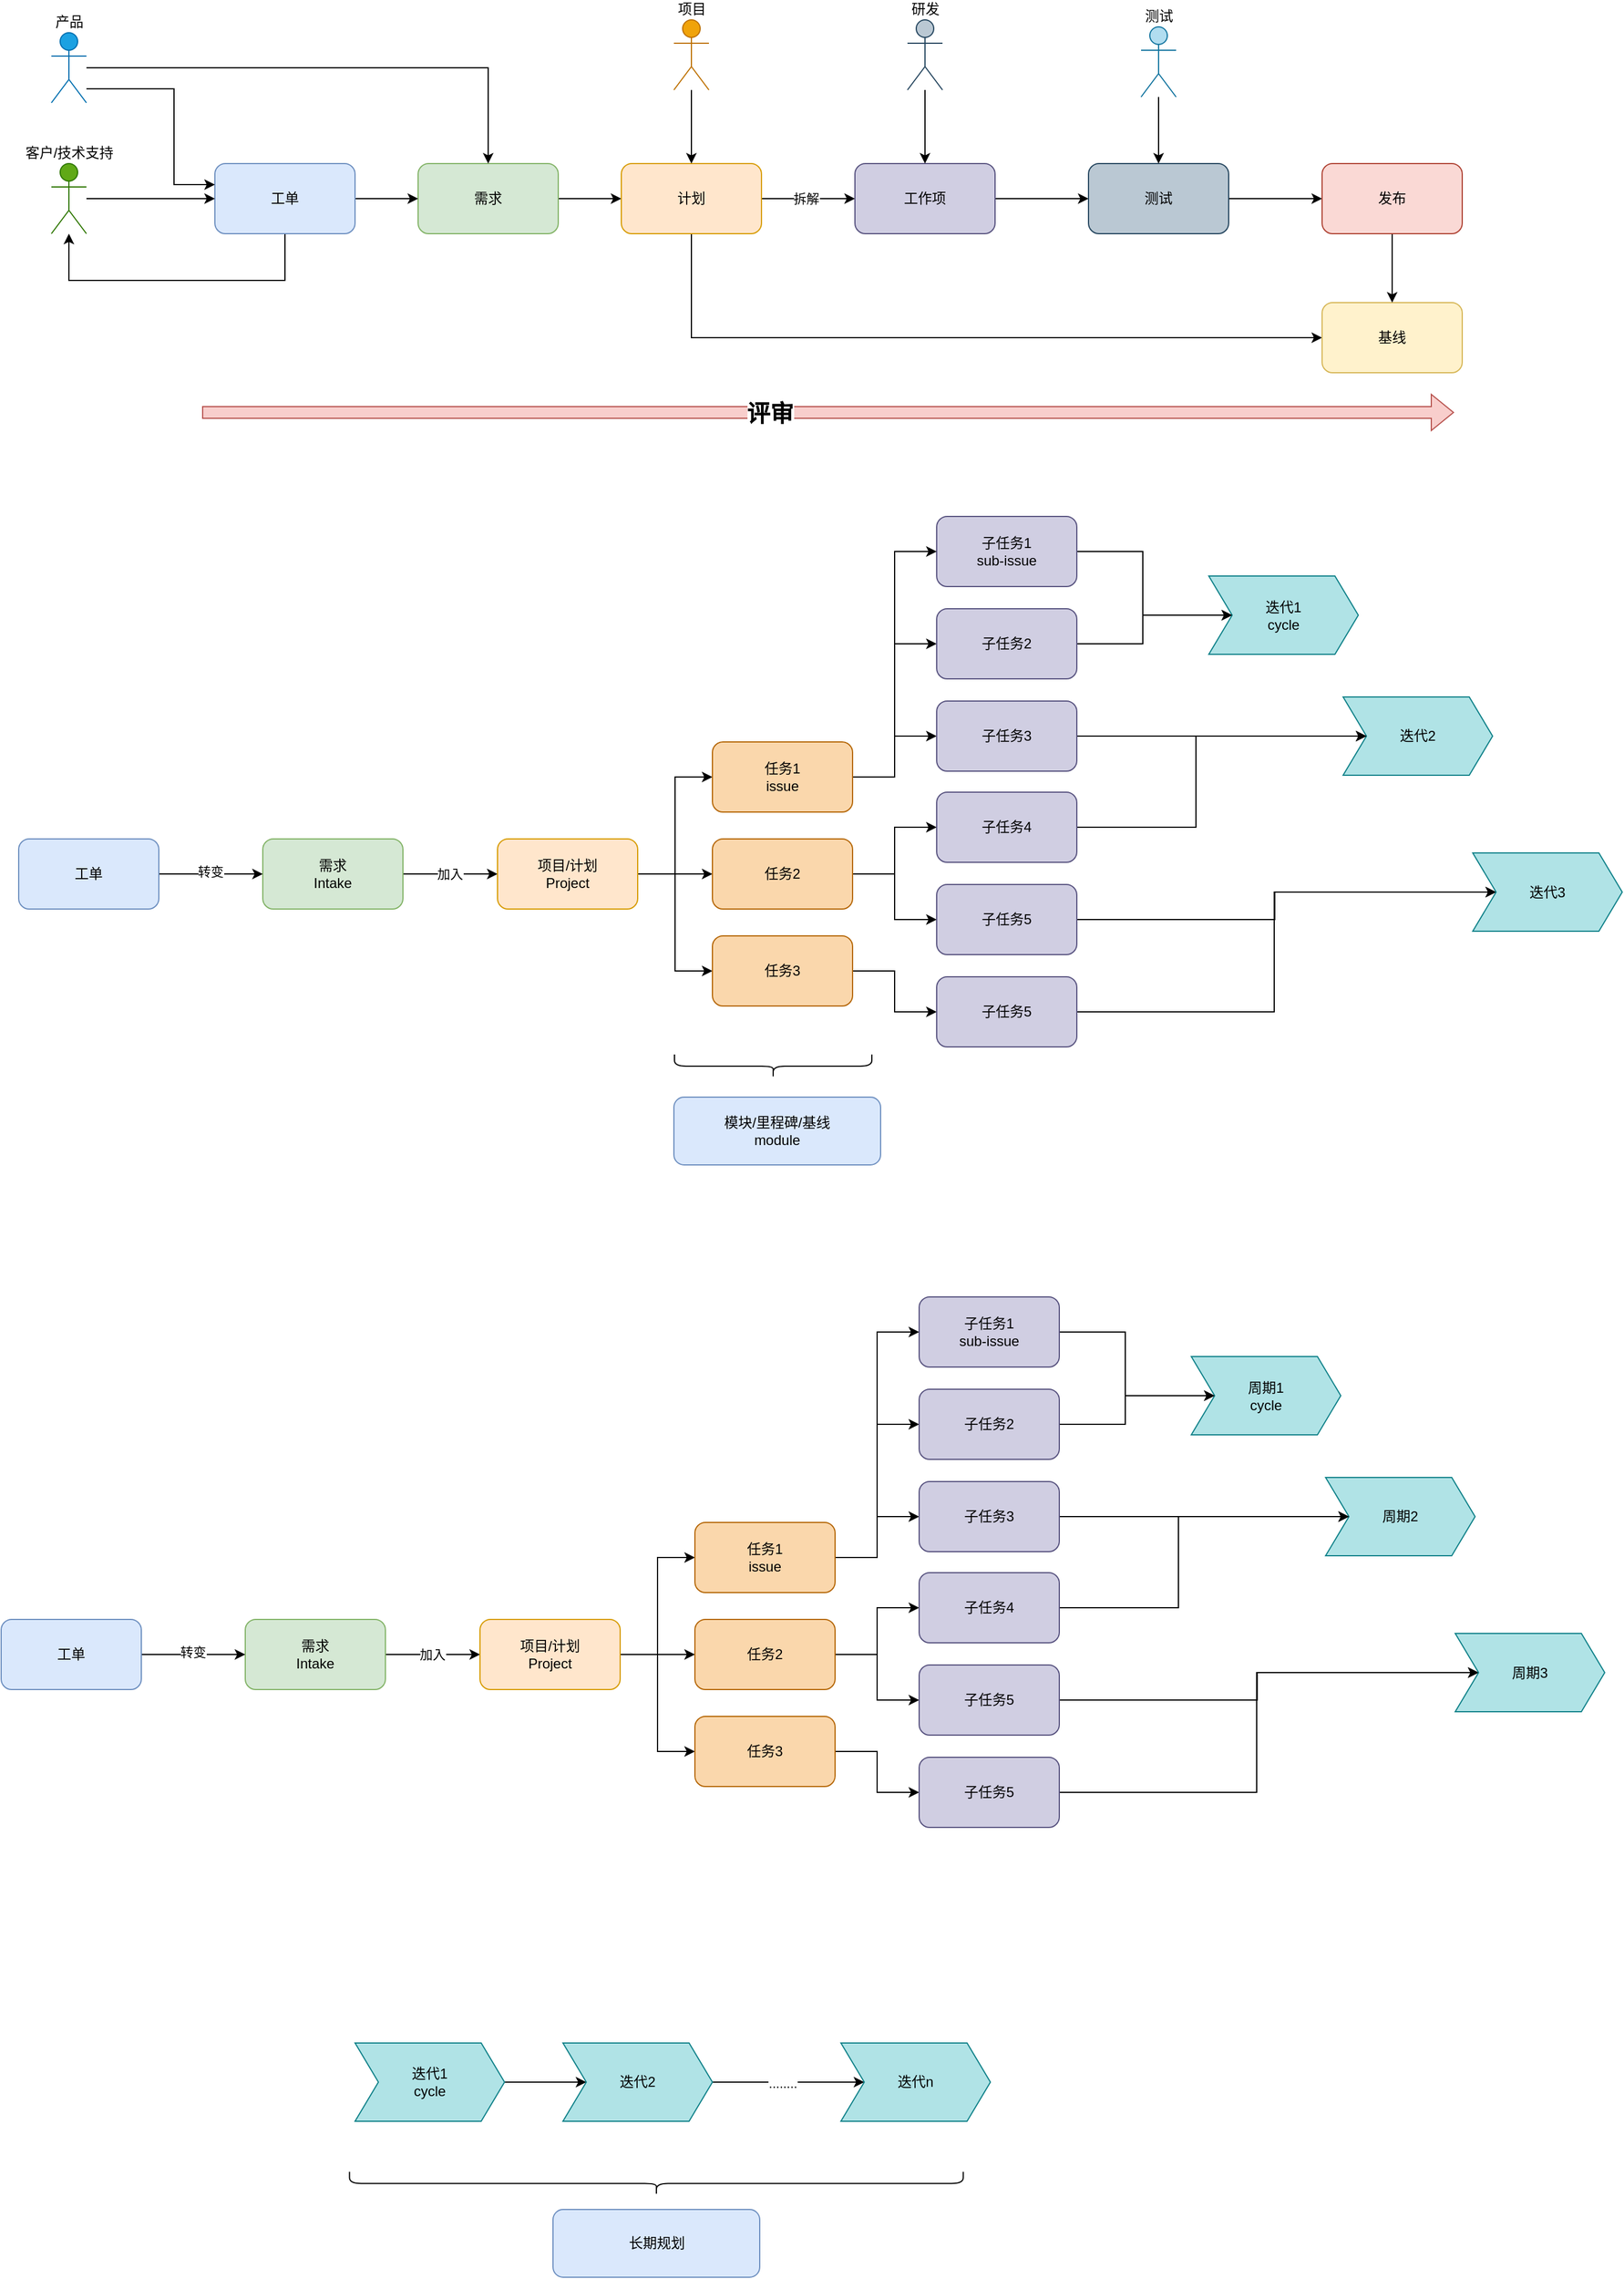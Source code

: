 <mxfile version="22.1.2" type="device">
  <diagram name="第 1 页" id="KvFj1vtz0cAGs4UK_0Cq">
    <mxGraphModel dx="1805" dy="877" grid="0" gridSize="10" guides="1" tooltips="1" connect="1" arrows="1" fold="1" page="0" pageScale="1" pageWidth="827" pageHeight="1169" math="0" shadow="0">
      <root>
        <mxCell id="0" />
        <mxCell id="1" parent="0" />
        <mxCell id="QniC1U9j3n0AwLA7DJol-1" value="" style="edgeStyle=orthogonalEdgeStyle;rounded=0;orthogonalLoop=1;jettySize=auto;html=1;" parent="1" source="QniC1U9j3n0AwLA7DJol-2" target="QniC1U9j3n0AwLA7DJol-6" edge="1">
          <mxGeometry relative="1" as="geometry" />
        </mxCell>
        <mxCell id="QniC1U9j3n0AwLA7DJol-2" value="需求" style="rounded=1;whiteSpace=wrap;html=1;fillColor=#d5e8d4;strokeColor=#82b366;" parent="1" vertex="1">
          <mxGeometry x="26" y="272" width="120" height="60" as="geometry" />
        </mxCell>
        <mxCell id="QniC1U9j3n0AwLA7DJol-3" value="" style="edgeStyle=orthogonalEdgeStyle;rounded=0;orthogonalLoop=1;jettySize=auto;html=1;" parent="1" source="QniC1U9j3n0AwLA7DJol-6" target="QniC1U9j3n0AwLA7DJol-21" edge="1">
          <mxGeometry relative="1" as="geometry" />
        </mxCell>
        <mxCell id="QniC1U9j3n0AwLA7DJol-4" value="拆解" style="edgeLabel;html=1;align=center;verticalAlign=middle;resizable=0;points=[];" parent="QniC1U9j3n0AwLA7DJol-3" vertex="1" connectable="0">
          <mxGeometry x="-0.047" relative="1" as="geometry">
            <mxPoint as="offset" />
          </mxGeometry>
        </mxCell>
        <mxCell id="QniC1U9j3n0AwLA7DJol-5" style="edgeStyle=orthogonalEdgeStyle;rounded=0;orthogonalLoop=1;jettySize=auto;html=1;entryX=0;entryY=0.5;entryDx=0;entryDy=0;" parent="1" source="QniC1U9j3n0AwLA7DJol-6" target="QniC1U9j3n0AwLA7DJol-10" edge="1">
          <mxGeometry relative="1" as="geometry">
            <Array as="points">
              <mxPoint x="260" y="421" />
            </Array>
          </mxGeometry>
        </mxCell>
        <mxCell id="QniC1U9j3n0AwLA7DJol-6" value="计划" style="rounded=1;whiteSpace=wrap;html=1;fillColor=#ffe6cc;strokeColor=#d79b00;" parent="1" vertex="1">
          <mxGeometry x="200" y="272" width="120" height="60" as="geometry" />
        </mxCell>
        <mxCell id="QniC1U9j3n0AwLA7DJol-7" style="edgeStyle=orthogonalEdgeStyle;rounded=0;orthogonalLoop=1;jettySize=auto;html=1;" parent="1" source="QniC1U9j3n0AwLA7DJol-9" target="QniC1U9j3n0AwLA7DJol-2" edge="1">
          <mxGeometry relative="1" as="geometry" />
        </mxCell>
        <mxCell id="QniC1U9j3n0AwLA7DJol-8" style="edgeStyle=orthogonalEdgeStyle;rounded=0;orthogonalLoop=1;jettySize=auto;html=1;" parent="1" source="QniC1U9j3n0AwLA7DJol-9" target="QniC1U9j3n0AwLA7DJol-14" edge="1">
          <mxGeometry relative="1" as="geometry">
            <mxPoint x="-279" y="341" as="targetPoint" />
            <Array as="points">
              <mxPoint x="-88" y="372" />
              <mxPoint x="-273" y="372" />
            </Array>
          </mxGeometry>
        </mxCell>
        <mxCell id="QniC1U9j3n0AwLA7DJol-9" value="工单" style="rounded=1;whiteSpace=wrap;html=1;fillColor=#dae8fc;strokeColor=#6c8ebf;" parent="1" vertex="1">
          <mxGeometry x="-148" y="272" width="120" height="60" as="geometry" />
        </mxCell>
        <mxCell id="QniC1U9j3n0AwLA7DJol-10" value="基线" style="rounded=1;whiteSpace=wrap;html=1;fillColor=#fff2cc;strokeColor=#d6b656;" parent="1" vertex="1">
          <mxGeometry x="800" y="391" width="120" height="60" as="geometry" />
        </mxCell>
        <mxCell id="QniC1U9j3n0AwLA7DJol-11" value="" style="shape=flexArrow;endArrow=classic;html=1;rounded=0;fillColor=#f8cecc;strokeColor=#b85450;fontSize=23;fontStyle=1" parent="1" edge="1">
          <mxGeometry width="50" height="50" relative="1" as="geometry">
            <mxPoint x="-159" y="485" as="sourcePoint" />
            <mxPoint x="913" y="485" as="targetPoint" />
          </mxGeometry>
        </mxCell>
        <mxCell id="QniC1U9j3n0AwLA7DJol-12" value="评审" style="edgeLabel;html=1;align=center;verticalAlign=middle;resizable=0;points=[];fontStyle=1;fontSize=20;" parent="QniC1U9j3n0AwLA7DJol-11" vertex="1" connectable="0">
          <mxGeometry x="-0.094" y="-5" relative="1" as="geometry">
            <mxPoint y="-5" as="offset" />
          </mxGeometry>
        </mxCell>
        <mxCell id="QniC1U9j3n0AwLA7DJol-13" style="edgeStyle=orthogonalEdgeStyle;rounded=0;orthogonalLoop=1;jettySize=auto;html=1;" parent="1" source="QniC1U9j3n0AwLA7DJol-14" target="QniC1U9j3n0AwLA7DJol-9" edge="1">
          <mxGeometry relative="1" as="geometry" />
        </mxCell>
        <mxCell id="QniC1U9j3n0AwLA7DJol-14" value="客户/技术支持" style="shape=umlActor;verticalLabelPosition=top;verticalAlign=bottom;html=1;outlineConnect=0;fillColor=#60a917;fontColor=#000000;strokeColor=#2D7600;labelPosition=center;align=center;" parent="1" vertex="1">
          <mxGeometry x="-288" y="272" width="30" height="60" as="geometry" />
        </mxCell>
        <mxCell id="QniC1U9j3n0AwLA7DJol-15" style="edgeStyle=orthogonalEdgeStyle;rounded=0;orthogonalLoop=1;jettySize=auto;html=1;" parent="1" source="QniC1U9j3n0AwLA7DJol-17" target="QniC1U9j3n0AwLA7DJol-9" edge="1">
          <mxGeometry relative="1" as="geometry">
            <Array as="points">
              <mxPoint x="-183" y="208" />
              <mxPoint x="-183" y="290" />
            </Array>
          </mxGeometry>
        </mxCell>
        <mxCell id="QniC1U9j3n0AwLA7DJol-16" style="edgeStyle=orthogonalEdgeStyle;rounded=0;orthogonalLoop=1;jettySize=auto;html=1;" parent="1" source="QniC1U9j3n0AwLA7DJol-17" target="QniC1U9j3n0AwLA7DJol-2" edge="1">
          <mxGeometry relative="1" as="geometry" />
        </mxCell>
        <mxCell id="QniC1U9j3n0AwLA7DJol-17" value="产品" style="shape=umlActor;verticalLabelPosition=top;verticalAlign=bottom;html=1;outlineConnect=0;fillColor=#1ba1e2;fontColor=default;strokeColor=#006EAF;labelPosition=center;align=center;" parent="1" vertex="1">
          <mxGeometry x="-288" y="160" width="30" height="60" as="geometry" />
        </mxCell>
        <mxCell id="QniC1U9j3n0AwLA7DJol-18" value="" style="edgeStyle=orthogonalEdgeStyle;rounded=0;orthogonalLoop=1;jettySize=auto;html=1;" parent="1" source="QniC1U9j3n0AwLA7DJol-19" target="QniC1U9j3n0AwLA7DJol-6" edge="1">
          <mxGeometry relative="1" as="geometry" />
        </mxCell>
        <mxCell id="QniC1U9j3n0AwLA7DJol-19" value="项目" style="shape=umlActor;verticalLabelPosition=top;verticalAlign=bottom;html=1;outlineConnect=0;fillColor=#f0a30a;fontColor=#000000;strokeColor=#BD7000;labelPosition=center;align=center;" parent="1" vertex="1">
          <mxGeometry x="245" y="149" width="30" height="60" as="geometry" />
        </mxCell>
        <mxCell id="QniC1U9j3n0AwLA7DJol-20" value="" style="edgeStyle=orthogonalEdgeStyle;rounded=0;orthogonalLoop=1;jettySize=auto;html=1;" parent="1" source="QniC1U9j3n0AwLA7DJol-21" target="QniC1U9j3n0AwLA7DJol-23" edge="1">
          <mxGeometry relative="1" as="geometry" />
        </mxCell>
        <mxCell id="QniC1U9j3n0AwLA7DJol-21" value="工作项" style="rounded=1;whiteSpace=wrap;html=1;fillColor=#d0cee2;strokeColor=#56517e;" parent="1" vertex="1">
          <mxGeometry x="400" y="272" width="120" height="60" as="geometry" />
        </mxCell>
        <mxCell id="QniC1U9j3n0AwLA7DJol-22" value="" style="edgeStyle=orthogonalEdgeStyle;rounded=0;orthogonalLoop=1;jettySize=auto;html=1;" parent="1" source="QniC1U9j3n0AwLA7DJol-23" target="QniC1U9j3n0AwLA7DJol-25" edge="1">
          <mxGeometry relative="1" as="geometry" />
        </mxCell>
        <mxCell id="QniC1U9j3n0AwLA7DJol-23" value="测试" style="rounded=1;whiteSpace=wrap;html=1;fillColor=#bac8d3;strokeColor=#23445d;" parent="1" vertex="1">
          <mxGeometry x="600" y="272" width="120" height="60" as="geometry" />
        </mxCell>
        <mxCell id="QniC1U9j3n0AwLA7DJol-24" value="" style="edgeStyle=orthogonalEdgeStyle;rounded=0;orthogonalLoop=1;jettySize=auto;html=1;" parent="1" source="QniC1U9j3n0AwLA7DJol-25" target="QniC1U9j3n0AwLA7DJol-10" edge="1">
          <mxGeometry relative="1" as="geometry" />
        </mxCell>
        <mxCell id="QniC1U9j3n0AwLA7DJol-25" value="发布" style="rounded=1;whiteSpace=wrap;html=1;fillColor=#fad9d5;strokeColor=#ae4132;" parent="1" vertex="1">
          <mxGeometry x="800" y="272" width="120" height="60" as="geometry" />
        </mxCell>
        <mxCell id="QniC1U9j3n0AwLA7DJol-26" value="" style="edgeStyle=orthogonalEdgeStyle;rounded=0;orthogonalLoop=1;jettySize=auto;html=1;" parent="1" source="QniC1U9j3n0AwLA7DJol-27" target="QniC1U9j3n0AwLA7DJol-21" edge="1">
          <mxGeometry relative="1" as="geometry" />
        </mxCell>
        <mxCell id="QniC1U9j3n0AwLA7DJol-27" value="研发" style="shape=umlActor;verticalLabelPosition=top;verticalAlign=bottom;html=1;outlineConnect=0;fillColor=#bac8d3;strokeColor=#23445d;labelPosition=center;align=center;" parent="1" vertex="1">
          <mxGeometry x="445" y="149" width="30" height="60" as="geometry" />
        </mxCell>
        <mxCell id="QniC1U9j3n0AwLA7DJol-28" value="" style="edgeStyle=orthogonalEdgeStyle;rounded=0;orthogonalLoop=1;jettySize=auto;html=1;" parent="1" source="QniC1U9j3n0AwLA7DJol-29" target="QniC1U9j3n0AwLA7DJol-23" edge="1">
          <mxGeometry relative="1" as="geometry" />
        </mxCell>
        <mxCell id="QniC1U9j3n0AwLA7DJol-29" value="测试" style="shape=umlActor;verticalLabelPosition=top;verticalAlign=bottom;html=1;outlineConnect=0;fillColor=#b1ddf0;strokeColor=#10739e;labelPosition=center;align=center;" parent="1" vertex="1">
          <mxGeometry x="645" y="155" width="30" height="60" as="geometry" />
        </mxCell>
        <mxCell id="QniC1U9j3n0AwLA7DJol-30" value="" style="edgeStyle=orthogonalEdgeStyle;rounded=0;orthogonalLoop=1;jettySize=auto;html=1;" parent="1" source="QniC1U9j3n0AwLA7DJol-32" target="QniC1U9j3n0AwLA7DJol-36" edge="1">
          <mxGeometry relative="1" as="geometry" />
        </mxCell>
        <mxCell id="QniC1U9j3n0AwLA7DJol-31" value="加入" style="edgeLabel;html=1;align=center;verticalAlign=middle;resizable=0;points=[];" parent="QniC1U9j3n0AwLA7DJol-30" vertex="1" connectable="0">
          <mxGeometry x="-0.015" relative="1" as="geometry">
            <mxPoint as="offset" />
          </mxGeometry>
        </mxCell>
        <mxCell id="QniC1U9j3n0AwLA7DJol-32" value="需求&lt;br&gt;Intake" style="rounded=1;whiteSpace=wrap;html=1;fillColor=#d5e8d4;strokeColor=#82b366;" parent="1" vertex="1">
          <mxGeometry x="-107" y="850" width="120" height="60" as="geometry" />
        </mxCell>
        <mxCell id="QniC1U9j3n0AwLA7DJol-33" style="edgeStyle=orthogonalEdgeStyle;rounded=0;orthogonalLoop=1;jettySize=auto;html=1;" parent="1" source="QniC1U9j3n0AwLA7DJol-36" target="QniC1U9j3n0AwLA7DJol-45" edge="1">
          <mxGeometry relative="1" as="geometry">
            <Array as="points">
              <mxPoint x="246" y="880" />
              <mxPoint x="246" y="797" />
            </Array>
          </mxGeometry>
        </mxCell>
        <mxCell id="QniC1U9j3n0AwLA7DJol-34" style="edgeStyle=orthogonalEdgeStyle;rounded=0;orthogonalLoop=1;jettySize=auto;html=1;" parent="1" source="QniC1U9j3n0AwLA7DJol-36" target="QniC1U9j3n0AwLA7DJol-48" edge="1">
          <mxGeometry relative="1" as="geometry" />
        </mxCell>
        <mxCell id="QniC1U9j3n0AwLA7DJol-35" style="edgeStyle=orthogonalEdgeStyle;rounded=0;orthogonalLoop=1;jettySize=auto;html=1;" parent="1" source="QniC1U9j3n0AwLA7DJol-36" target="QniC1U9j3n0AwLA7DJol-50" edge="1">
          <mxGeometry relative="1" as="geometry">
            <Array as="points">
              <mxPoint x="246" y="880" />
              <mxPoint x="246" y="963" />
            </Array>
          </mxGeometry>
        </mxCell>
        <mxCell id="QniC1U9j3n0AwLA7DJol-36" value="项目/计划&lt;div&gt;Project&lt;/div&gt;" style="rounded=1;whiteSpace=wrap;html=1;fillColor=#ffe6cc;strokeColor=#d79b00;" parent="1" vertex="1">
          <mxGeometry x="94" y="850" width="120" height="60" as="geometry" />
        </mxCell>
        <mxCell id="QniC1U9j3n0AwLA7DJol-37" value="" style="edgeStyle=orthogonalEdgeStyle;rounded=0;orthogonalLoop=1;jettySize=auto;html=1;" parent="1" source="QniC1U9j3n0AwLA7DJol-39" target="QniC1U9j3n0AwLA7DJol-32" edge="1">
          <mxGeometry relative="1" as="geometry" />
        </mxCell>
        <mxCell id="QniC1U9j3n0AwLA7DJol-38" value="转变" style="edgeLabel;html=1;align=center;verticalAlign=middle;resizable=0;points=[];" parent="QniC1U9j3n0AwLA7DJol-37" vertex="1" connectable="0">
          <mxGeometry x="-0.025" y="2" relative="1" as="geometry">
            <mxPoint as="offset" />
          </mxGeometry>
        </mxCell>
        <mxCell id="QniC1U9j3n0AwLA7DJol-39" value="工单" style="rounded=1;whiteSpace=wrap;html=1;fillColor=#dae8fc;strokeColor=#6c8ebf;" parent="1" vertex="1">
          <mxGeometry x="-316" y="850" width="120" height="60" as="geometry" />
        </mxCell>
        <mxCell id="QniC1U9j3n0AwLA7DJol-40" style="edgeStyle=orthogonalEdgeStyle;rounded=0;orthogonalLoop=1;jettySize=auto;html=1;entryX=0;entryY=0.5;entryDx=0;entryDy=0;" parent="1" source="QniC1U9j3n0AwLA7DJol-41" target="QniC1U9j3n0AwLA7DJol-51" edge="1">
          <mxGeometry relative="1" as="geometry" />
        </mxCell>
        <mxCell id="QniC1U9j3n0AwLA7DJol-41" value="子任务1&lt;div&gt;sub-issue&lt;br&gt;&lt;/div&gt;" style="rounded=1;whiteSpace=wrap;html=1;fillColor=#d0cee2;strokeColor=#56517e;" parent="1" vertex="1">
          <mxGeometry x="470" y="574" width="120" height="60" as="geometry" />
        </mxCell>
        <mxCell id="QniC1U9j3n0AwLA7DJol-42" style="edgeStyle=orthogonalEdgeStyle;rounded=0;orthogonalLoop=1;jettySize=auto;html=1;entryX=0;entryY=0.5;entryDx=0;entryDy=0;" parent="1" source="QniC1U9j3n0AwLA7DJol-45" target="QniC1U9j3n0AwLA7DJol-41" edge="1">
          <mxGeometry relative="1" as="geometry" />
        </mxCell>
        <mxCell id="QniC1U9j3n0AwLA7DJol-43" style="edgeStyle=orthogonalEdgeStyle;rounded=0;orthogonalLoop=1;jettySize=auto;html=1;entryX=0;entryY=0.5;entryDx=0;entryDy=0;" parent="1" source="QniC1U9j3n0AwLA7DJol-45" target="QniC1U9j3n0AwLA7DJol-54" edge="1">
          <mxGeometry relative="1" as="geometry" />
        </mxCell>
        <mxCell id="QniC1U9j3n0AwLA7DJol-44" style="edgeStyle=orthogonalEdgeStyle;rounded=0;orthogonalLoop=1;jettySize=auto;html=1;entryX=0;entryY=0.5;entryDx=0;entryDy=0;" parent="1" source="QniC1U9j3n0AwLA7DJol-45" target="QniC1U9j3n0AwLA7DJol-56" edge="1">
          <mxGeometry relative="1" as="geometry" />
        </mxCell>
        <mxCell id="QniC1U9j3n0AwLA7DJol-45" value="任务1&lt;div&gt;issue&lt;br&gt;&lt;/div&gt;" style="rounded=1;whiteSpace=wrap;html=1;fillColor=#fad7ac;strokeColor=#b46504;" parent="1" vertex="1">
          <mxGeometry x="278" y="767" width="120" height="60" as="geometry" />
        </mxCell>
        <mxCell id="QniC1U9j3n0AwLA7DJol-46" style="edgeStyle=orthogonalEdgeStyle;rounded=0;orthogonalLoop=1;jettySize=auto;html=1;entryX=0;entryY=0.5;entryDx=0;entryDy=0;" parent="1" source="QniC1U9j3n0AwLA7DJol-48" target="QniC1U9j3n0AwLA7DJol-58" edge="1">
          <mxGeometry relative="1" as="geometry" />
        </mxCell>
        <mxCell id="QniC1U9j3n0AwLA7DJol-47" style="edgeStyle=orthogonalEdgeStyle;rounded=0;orthogonalLoop=1;jettySize=auto;html=1;entryX=0;entryY=0.5;entryDx=0;entryDy=0;" parent="1" source="QniC1U9j3n0AwLA7DJol-48" target="QniC1U9j3n0AwLA7DJol-60" edge="1">
          <mxGeometry relative="1" as="geometry" />
        </mxCell>
        <mxCell id="QniC1U9j3n0AwLA7DJol-48" value="任务2" style="rounded=1;whiteSpace=wrap;html=1;fillColor=#fad7ac;strokeColor=#b46504;" parent="1" vertex="1">
          <mxGeometry x="278" y="850" width="120" height="60" as="geometry" />
        </mxCell>
        <mxCell id="QniC1U9j3n0AwLA7DJol-49" style="edgeStyle=orthogonalEdgeStyle;rounded=0;orthogonalLoop=1;jettySize=auto;html=1;entryX=0;entryY=0.5;entryDx=0;entryDy=0;" parent="1" source="QniC1U9j3n0AwLA7DJol-50" target="QniC1U9j3n0AwLA7DJol-62" edge="1">
          <mxGeometry relative="1" as="geometry" />
        </mxCell>
        <mxCell id="QniC1U9j3n0AwLA7DJol-50" value="任务3" style="rounded=1;whiteSpace=wrap;html=1;fillColor=#fad7ac;strokeColor=#b46504;" parent="1" vertex="1">
          <mxGeometry x="278" y="933" width="120" height="60" as="geometry" />
        </mxCell>
        <mxCell id="QniC1U9j3n0AwLA7DJol-51" value="迭代1&lt;div&gt;cycle&lt;/div&gt;" style="shape=step;perimeter=stepPerimeter;whiteSpace=wrap;html=1;fixedSize=1;fillColor=#b0e3e6;strokeColor=#0e8088;" parent="1" vertex="1">
          <mxGeometry x="703" y="625" width="128" height="67" as="geometry" />
        </mxCell>
        <mxCell id="QniC1U9j3n0AwLA7DJol-52" value="迭代2" style="shape=step;perimeter=stepPerimeter;whiteSpace=wrap;html=1;fixedSize=1;fillColor=#b0e3e6;strokeColor=#0e8088;" parent="1" vertex="1">
          <mxGeometry x="818" y="728.5" width="128" height="67" as="geometry" />
        </mxCell>
        <mxCell id="QniC1U9j3n0AwLA7DJol-53" style="edgeStyle=orthogonalEdgeStyle;rounded=0;orthogonalLoop=1;jettySize=auto;html=1;entryX=0;entryY=0.5;entryDx=0;entryDy=0;" parent="1" source="QniC1U9j3n0AwLA7DJol-54" target="QniC1U9j3n0AwLA7DJol-51" edge="1">
          <mxGeometry relative="1" as="geometry" />
        </mxCell>
        <mxCell id="QniC1U9j3n0AwLA7DJol-54" value="子任务2" style="rounded=1;whiteSpace=wrap;html=1;fillColor=#d0cee2;strokeColor=#56517e;" parent="1" vertex="1">
          <mxGeometry x="470" y="653" width="120" height="60" as="geometry" />
        </mxCell>
        <mxCell id="QniC1U9j3n0AwLA7DJol-55" style="edgeStyle=orthogonalEdgeStyle;rounded=0;orthogonalLoop=1;jettySize=auto;html=1;" parent="1" source="QniC1U9j3n0AwLA7DJol-56" target="QniC1U9j3n0AwLA7DJol-52" edge="1">
          <mxGeometry relative="1" as="geometry" />
        </mxCell>
        <mxCell id="QniC1U9j3n0AwLA7DJol-56" value="子任务3" style="rounded=1;whiteSpace=wrap;html=1;fillColor=#d0cee2;strokeColor=#56517e;" parent="1" vertex="1">
          <mxGeometry x="470" y="732" width="120" height="60" as="geometry" />
        </mxCell>
        <mxCell id="QniC1U9j3n0AwLA7DJol-57" style="edgeStyle=orthogonalEdgeStyle;rounded=0;orthogonalLoop=1;jettySize=auto;html=1;entryX=0;entryY=0.5;entryDx=0;entryDy=0;" parent="1" source="QniC1U9j3n0AwLA7DJol-58" target="QniC1U9j3n0AwLA7DJol-52" edge="1">
          <mxGeometry relative="1" as="geometry">
            <Array as="points">
              <mxPoint x="692" y="840" />
              <mxPoint x="692" y="762" />
            </Array>
          </mxGeometry>
        </mxCell>
        <mxCell id="QniC1U9j3n0AwLA7DJol-58" value="子任务4" style="rounded=1;whiteSpace=wrap;html=1;fillColor=#d0cee2;strokeColor=#56517e;" parent="1" vertex="1">
          <mxGeometry x="470" y="810" width="120" height="60" as="geometry" />
        </mxCell>
        <mxCell id="QniC1U9j3n0AwLA7DJol-59" style="edgeStyle=orthogonalEdgeStyle;rounded=0;orthogonalLoop=1;jettySize=auto;html=1;" parent="1" source="QniC1U9j3n0AwLA7DJol-60" target="QniC1U9j3n0AwLA7DJol-63" edge="1">
          <mxGeometry relative="1" as="geometry" />
        </mxCell>
        <mxCell id="QniC1U9j3n0AwLA7DJol-60" value="子任务5" style="rounded=1;whiteSpace=wrap;html=1;fillColor=#d0cee2;strokeColor=#56517e;" parent="1" vertex="1">
          <mxGeometry x="470" y="889" width="120" height="60" as="geometry" />
        </mxCell>
        <mxCell id="QniC1U9j3n0AwLA7DJol-61" style="edgeStyle=orthogonalEdgeStyle;rounded=0;orthogonalLoop=1;jettySize=auto;html=1;entryX=0;entryY=0.5;entryDx=0;entryDy=0;" parent="1" source="QniC1U9j3n0AwLA7DJol-62" target="QniC1U9j3n0AwLA7DJol-63" edge="1">
          <mxGeometry relative="1" as="geometry">
            <Array as="points">
              <mxPoint x="759" y="998" />
              <mxPoint x="759" y="895" />
            </Array>
          </mxGeometry>
        </mxCell>
        <mxCell id="QniC1U9j3n0AwLA7DJol-62" value="子任务5" style="rounded=1;whiteSpace=wrap;html=1;fillColor=#d0cee2;strokeColor=#56517e;" parent="1" vertex="1">
          <mxGeometry x="470" y="968" width="120" height="60" as="geometry" />
        </mxCell>
        <mxCell id="QniC1U9j3n0AwLA7DJol-63" value="迭代3" style="shape=step;perimeter=stepPerimeter;whiteSpace=wrap;html=1;fixedSize=1;fillColor=#b0e3e6;strokeColor=#0e8088;" parent="1" vertex="1">
          <mxGeometry x="929" y="862" width="128" height="67" as="geometry" />
        </mxCell>
        <mxCell id="QniC1U9j3n0AwLA7DJol-64" value="&lt;div&gt;模块/里程碑/基线&lt;/div&gt;module" style="rounded=1;whiteSpace=wrap;html=1;fillColor=#dae8fc;strokeColor=#6c8ebf;" parent="1" vertex="1">
          <mxGeometry x="245" y="1071" width="177" height="58" as="geometry" />
        </mxCell>
        <mxCell id="QniC1U9j3n0AwLA7DJol-65" value="" style="shape=curlyBracket;whiteSpace=wrap;html=1;rounded=1;flipH=1;labelPosition=right;verticalLabelPosition=middle;align=left;verticalAlign=middle;rotation=90;" parent="1" vertex="1">
          <mxGeometry x="320" y="960" width="20" height="169" as="geometry" />
        </mxCell>
        <mxCell id="swb08dCKAOXyDzlwOV34-37" value="" style="edgeStyle=orthogonalEdgeStyle;rounded=0;orthogonalLoop=1;jettySize=auto;html=1;" edge="1" parent="1" source="swb08dCKAOXyDzlwOV34-39" target="swb08dCKAOXyDzlwOV34-43">
          <mxGeometry relative="1" as="geometry" />
        </mxCell>
        <mxCell id="swb08dCKAOXyDzlwOV34-38" value="加入" style="edgeLabel;html=1;align=center;verticalAlign=middle;resizable=0;points=[];" vertex="1" connectable="0" parent="swb08dCKAOXyDzlwOV34-37">
          <mxGeometry x="-0.015" relative="1" as="geometry">
            <mxPoint as="offset" />
          </mxGeometry>
        </mxCell>
        <mxCell id="swb08dCKAOXyDzlwOV34-39" value="需求&lt;br&gt;Intake" style="rounded=1;whiteSpace=wrap;html=1;fillColor=#d5e8d4;strokeColor=#82b366;" vertex="1" parent="1">
          <mxGeometry x="-122" y="1518" width="120" height="60" as="geometry" />
        </mxCell>
        <mxCell id="swb08dCKAOXyDzlwOV34-40" style="edgeStyle=orthogonalEdgeStyle;rounded=0;orthogonalLoop=1;jettySize=auto;html=1;" edge="1" parent="1" source="swb08dCKAOXyDzlwOV34-43" target="swb08dCKAOXyDzlwOV34-52">
          <mxGeometry relative="1" as="geometry">
            <Array as="points">
              <mxPoint x="231" y="1548" />
              <mxPoint x="231" y="1465" />
            </Array>
          </mxGeometry>
        </mxCell>
        <mxCell id="swb08dCKAOXyDzlwOV34-41" style="edgeStyle=orthogonalEdgeStyle;rounded=0;orthogonalLoop=1;jettySize=auto;html=1;" edge="1" parent="1" source="swb08dCKAOXyDzlwOV34-43" target="swb08dCKAOXyDzlwOV34-55">
          <mxGeometry relative="1" as="geometry" />
        </mxCell>
        <mxCell id="swb08dCKAOXyDzlwOV34-42" style="edgeStyle=orthogonalEdgeStyle;rounded=0;orthogonalLoop=1;jettySize=auto;html=1;" edge="1" parent="1" source="swb08dCKAOXyDzlwOV34-43" target="swb08dCKAOXyDzlwOV34-57">
          <mxGeometry relative="1" as="geometry">
            <Array as="points">
              <mxPoint x="231" y="1548" />
              <mxPoint x="231" y="1631" />
            </Array>
          </mxGeometry>
        </mxCell>
        <mxCell id="swb08dCKAOXyDzlwOV34-43" value="项目/计划&lt;div&gt;Project&lt;/div&gt;" style="rounded=1;whiteSpace=wrap;html=1;fillColor=#ffe6cc;strokeColor=#d79b00;" vertex="1" parent="1">
          <mxGeometry x="79" y="1518" width="120" height="60" as="geometry" />
        </mxCell>
        <mxCell id="swb08dCKAOXyDzlwOV34-44" value="" style="edgeStyle=orthogonalEdgeStyle;rounded=0;orthogonalLoop=1;jettySize=auto;html=1;" edge="1" parent="1" source="swb08dCKAOXyDzlwOV34-46" target="swb08dCKAOXyDzlwOV34-39">
          <mxGeometry relative="1" as="geometry" />
        </mxCell>
        <mxCell id="swb08dCKAOXyDzlwOV34-45" value="转变" style="edgeLabel;html=1;align=center;verticalAlign=middle;resizable=0;points=[];" vertex="1" connectable="0" parent="swb08dCKAOXyDzlwOV34-44">
          <mxGeometry x="-0.025" y="2" relative="1" as="geometry">
            <mxPoint as="offset" />
          </mxGeometry>
        </mxCell>
        <mxCell id="swb08dCKAOXyDzlwOV34-46" value="工单" style="rounded=1;whiteSpace=wrap;html=1;fillColor=#dae8fc;strokeColor=#6c8ebf;" vertex="1" parent="1">
          <mxGeometry x="-331" y="1518" width="120" height="60" as="geometry" />
        </mxCell>
        <mxCell id="swb08dCKAOXyDzlwOV34-47" style="edgeStyle=orthogonalEdgeStyle;rounded=0;orthogonalLoop=1;jettySize=auto;html=1;entryX=0;entryY=0.5;entryDx=0;entryDy=0;" edge="1" parent="1" source="swb08dCKAOXyDzlwOV34-48" target="swb08dCKAOXyDzlwOV34-58">
          <mxGeometry relative="1" as="geometry" />
        </mxCell>
        <mxCell id="swb08dCKAOXyDzlwOV34-48" value="子任务1&lt;div&gt;sub-issue&lt;br&gt;&lt;/div&gt;" style="rounded=1;whiteSpace=wrap;html=1;fillColor=#d0cee2;strokeColor=#56517e;" vertex="1" parent="1">
          <mxGeometry x="455" y="1242" width="120" height="60" as="geometry" />
        </mxCell>
        <mxCell id="swb08dCKAOXyDzlwOV34-49" style="edgeStyle=orthogonalEdgeStyle;rounded=0;orthogonalLoop=1;jettySize=auto;html=1;entryX=0;entryY=0.5;entryDx=0;entryDy=0;" edge="1" parent="1" source="swb08dCKAOXyDzlwOV34-52" target="swb08dCKAOXyDzlwOV34-48">
          <mxGeometry relative="1" as="geometry" />
        </mxCell>
        <mxCell id="swb08dCKAOXyDzlwOV34-50" style="edgeStyle=orthogonalEdgeStyle;rounded=0;orthogonalLoop=1;jettySize=auto;html=1;entryX=0;entryY=0.5;entryDx=0;entryDy=0;" edge="1" parent="1" source="swb08dCKAOXyDzlwOV34-52" target="swb08dCKAOXyDzlwOV34-61">
          <mxGeometry relative="1" as="geometry" />
        </mxCell>
        <mxCell id="swb08dCKAOXyDzlwOV34-51" style="edgeStyle=orthogonalEdgeStyle;rounded=0;orthogonalLoop=1;jettySize=auto;html=1;entryX=0;entryY=0.5;entryDx=0;entryDy=0;" edge="1" parent="1" source="swb08dCKAOXyDzlwOV34-52" target="swb08dCKAOXyDzlwOV34-63">
          <mxGeometry relative="1" as="geometry" />
        </mxCell>
        <mxCell id="swb08dCKAOXyDzlwOV34-52" value="任务1&lt;div&gt;issue&lt;br&gt;&lt;/div&gt;" style="rounded=1;whiteSpace=wrap;html=1;fillColor=#fad7ac;strokeColor=#b46504;" vertex="1" parent="1">
          <mxGeometry x="263" y="1435" width="120" height="60" as="geometry" />
        </mxCell>
        <mxCell id="swb08dCKAOXyDzlwOV34-53" style="edgeStyle=orthogonalEdgeStyle;rounded=0;orthogonalLoop=1;jettySize=auto;html=1;entryX=0;entryY=0.5;entryDx=0;entryDy=0;" edge="1" parent="1" source="swb08dCKAOXyDzlwOV34-55" target="swb08dCKAOXyDzlwOV34-65">
          <mxGeometry relative="1" as="geometry" />
        </mxCell>
        <mxCell id="swb08dCKAOXyDzlwOV34-54" style="edgeStyle=orthogonalEdgeStyle;rounded=0;orthogonalLoop=1;jettySize=auto;html=1;entryX=0;entryY=0.5;entryDx=0;entryDy=0;" edge="1" parent="1" source="swb08dCKAOXyDzlwOV34-55" target="swb08dCKAOXyDzlwOV34-67">
          <mxGeometry relative="1" as="geometry" />
        </mxCell>
        <mxCell id="swb08dCKAOXyDzlwOV34-55" value="任务2" style="rounded=1;whiteSpace=wrap;html=1;fillColor=#fad7ac;strokeColor=#b46504;" vertex="1" parent="1">
          <mxGeometry x="263" y="1518" width="120" height="60" as="geometry" />
        </mxCell>
        <mxCell id="swb08dCKAOXyDzlwOV34-56" style="edgeStyle=orthogonalEdgeStyle;rounded=0;orthogonalLoop=1;jettySize=auto;html=1;entryX=0;entryY=0.5;entryDx=0;entryDy=0;" edge="1" parent="1" source="swb08dCKAOXyDzlwOV34-57" target="swb08dCKAOXyDzlwOV34-69">
          <mxGeometry relative="1" as="geometry" />
        </mxCell>
        <mxCell id="swb08dCKAOXyDzlwOV34-57" value="任务3" style="rounded=1;whiteSpace=wrap;html=1;fillColor=#fad7ac;strokeColor=#b46504;" vertex="1" parent="1">
          <mxGeometry x="263" y="1601" width="120" height="60" as="geometry" />
        </mxCell>
        <mxCell id="swb08dCKAOXyDzlwOV34-58" value="周期1&lt;div&gt;cycle&lt;/div&gt;" style="shape=step;perimeter=stepPerimeter;whiteSpace=wrap;html=1;fixedSize=1;fillColor=#b0e3e6;strokeColor=#0e8088;" vertex="1" parent="1">
          <mxGeometry x="688" y="1293" width="128" height="67" as="geometry" />
        </mxCell>
        <mxCell id="swb08dCKAOXyDzlwOV34-59" value="周期2" style="shape=step;perimeter=stepPerimeter;whiteSpace=wrap;html=1;fixedSize=1;fillColor=#b0e3e6;strokeColor=#0e8088;" vertex="1" parent="1">
          <mxGeometry x="803" y="1396.5" width="128" height="67" as="geometry" />
        </mxCell>
        <mxCell id="swb08dCKAOXyDzlwOV34-60" style="edgeStyle=orthogonalEdgeStyle;rounded=0;orthogonalLoop=1;jettySize=auto;html=1;entryX=0;entryY=0.5;entryDx=0;entryDy=0;" edge="1" parent="1" source="swb08dCKAOXyDzlwOV34-61" target="swb08dCKAOXyDzlwOV34-58">
          <mxGeometry relative="1" as="geometry" />
        </mxCell>
        <mxCell id="swb08dCKAOXyDzlwOV34-61" value="子任务2" style="rounded=1;whiteSpace=wrap;html=1;fillColor=#d0cee2;strokeColor=#56517e;" vertex="1" parent="1">
          <mxGeometry x="455" y="1321" width="120" height="60" as="geometry" />
        </mxCell>
        <mxCell id="swb08dCKAOXyDzlwOV34-62" style="edgeStyle=orthogonalEdgeStyle;rounded=0;orthogonalLoop=1;jettySize=auto;html=1;" edge="1" parent="1" source="swb08dCKAOXyDzlwOV34-63" target="swb08dCKAOXyDzlwOV34-59">
          <mxGeometry relative="1" as="geometry" />
        </mxCell>
        <mxCell id="swb08dCKAOXyDzlwOV34-63" value="子任务3" style="rounded=1;whiteSpace=wrap;html=1;fillColor=#d0cee2;strokeColor=#56517e;" vertex="1" parent="1">
          <mxGeometry x="455" y="1400" width="120" height="60" as="geometry" />
        </mxCell>
        <mxCell id="swb08dCKAOXyDzlwOV34-64" style="edgeStyle=orthogonalEdgeStyle;rounded=0;orthogonalLoop=1;jettySize=auto;html=1;entryX=0;entryY=0.5;entryDx=0;entryDy=0;" edge="1" parent="1" source="swb08dCKAOXyDzlwOV34-65" target="swb08dCKAOXyDzlwOV34-59">
          <mxGeometry relative="1" as="geometry">
            <Array as="points">
              <mxPoint x="677" y="1508" />
              <mxPoint x="677" y="1430" />
            </Array>
          </mxGeometry>
        </mxCell>
        <mxCell id="swb08dCKAOXyDzlwOV34-65" value="子任务4" style="rounded=1;whiteSpace=wrap;html=1;fillColor=#d0cee2;strokeColor=#56517e;" vertex="1" parent="1">
          <mxGeometry x="455" y="1478" width="120" height="60" as="geometry" />
        </mxCell>
        <mxCell id="swb08dCKAOXyDzlwOV34-66" style="edgeStyle=orthogonalEdgeStyle;rounded=0;orthogonalLoop=1;jettySize=auto;html=1;" edge="1" parent="1" source="swb08dCKAOXyDzlwOV34-67" target="swb08dCKAOXyDzlwOV34-70">
          <mxGeometry relative="1" as="geometry" />
        </mxCell>
        <mxCell id="swb08dCKAOXyDzlwOV34-67" value="子任务5" style="rounded=1;whiteSpace=wrap;html=1;fillColor=#d0cee2;strokeColor=#56517e;" vertex="1" parent="1">
          <mxGeometry x="455" y="1557" width="120" height="60" as="geometry" />
        </mxCell>
        <mxCell id="swb08dCKAOXyDzlwOV34-68" style="edgeStyle=orthogonalEdgeStyle;rounded=0;orthogonalLoop=1;jettySize=auto;html=1;entryX=0;entryY=0.5;entryDx=0;entryDy=0;" edge="1" parent="1" source="swb08dCKAOXyDzlwOV34-69" target="swb08dCKAOXyDzlwOV34-70">
          <mxGeometry relative="1" as="geometry">
            <Array as="points">
              <mxPoint x="744" y="1666" />
              <mxPoint x="744" y="1563" />
            </Array>
          </mxGeometry>
        </mxCell>
        <mxCell id="swb08dCKAOXyDzlwOV34-69" value="子任务5" style="rounded=1;whiteSpace=wrap;html=1;fillColor=#d0cee2;strokeColor=#56517e;" vertex="1" parent="1">
          <mxGeometry x="455" y="1636" width="120" height="60" as="geometry" />
        </mxCell>
        <mxCell id="swb08dCKAOXyDzlwOV34-70" value="周期3" style="shape=step;perimeter=stepPerimeter;whiteSpace=wrap;html=1;fixedSize=1;fillColor=#b0e3e6;strokeColor=#0e8088;" vertex="1" parent="1">
          <mxGeometry x="914" y="1530" width="128" height="67" as="geometry" />
        </mxCell>
        <mxCell id="swb08dCKAOXyDzlwOV34-71" value="长期规划" style="rounded=1;whiteSpace=wrap;html=1;fillColor=#dae8fc;strokeColor=#6c8ebf;" vertex="1" parent="1">
          <mxGeometry x="141.5" y="2023" width="177" height="58" as="geometry" />
        </mxCell>
        <mxCell id="swb08dCKAOXyDzlwOV34-72" value="" style="shape=curlyBracket;whiteSpace=wrap;html=1;rounded=1;flipH=1;labelPosition=right;verticalLabelPosition=middle;align=left;verticalAlign=middle;rotation=90;" vertex="1" parent="1">
          <mxGeometry x="220" y="1738" width="20" height="525.5" as="geometry" />
        </mxCell>
        <mxCell id="swb08dCKAOXyDzlwOV34-76" value="" style="edgeStyle=orthogonalEdgeStyle;rounded=0;orthogonalLoop=1;jettySize=auto;html=1;" edge="1" parent="1" source="swb08dCKAOXyDzlwOV34-73" target="swb08dCKAOXyDzlwOV34-74">
          <mxGeometry relative="1" as="geometry" />
        </mxCell>
        <mxCell id="swb08dCKAOXyDzlwOV34-73" value="迭代1&lt;div&gt;cycle&lt;/div&gt;" style="shape=step;perimeter=stepPerimeter;whiteSpace=wrap;html=1;fixedSize=1;fillColor=#b0e3e6;strokeColor=#0e8088;" vertex="1" parent="1">
          <mxGeometry x="-28" y="1880.5" width="128" height="67" as="geometry" />
        </mxCell>
        <mxCell id="swb08dCKAOXyDzlwOV34-81" value="" style="edgeStyle=orthogonalEdgeStyle;rounded=0;orthogonalLoop=1;jettySize=auto;html=1;" edge="1" parent="1" source="swb08dCKAOXyDzlwOV34-74" target="swb08dCKAOXyDzlwOV34-80">
          <mxGeometry relative="1" as="geometry" />
        </mxCell>
        <mxCell id="swb08dCKAOXyDzlwOV34-82" value="........" style="edgeLabel;html=1;align=center;verticalAlign=middle;resizable=0;points=[];" vertex="1" connectable="0" parent="swb08dCKAOXyDzlwOV34-81">
          <mxGeometry x="-0.08" y="-1" relative="1" as="geometry">
            <mxPoint as="offset" />
          </mxGeometry>
        </mxCell>
        <mxCell id="swb08dCKAOXyDzlwOV34-74" value="迭代2" style="shape=step;perimeter=stepPerimeter;whiteSpace=wrap;html=1;fixedSize=1;fillColor=#b0e3e6;strokeColor=#0e8088;" vertex="1" parent="1">
          <mxGeometry x="150" y="1880.5" width="128" height="67" as="geometry" />
        </mxCell>
        <mxCell id="swb08dCKAOXyDzlwOV34-80" value="迭代n" style="shape=step;perimeter=stepPerimeter;whiteSpace=wrap;html=1;fixedSize=1;fillColor=#b0e3e6;strokeColor=#0e8088;" vertex="1" parent="1">
          <mxGeometry x="388" y="1880.5" width="128" height="67" as="geometry" />
        </mxCell>
      </root>
    </mxGraphModel>
  </diagram>
</mxfile>
